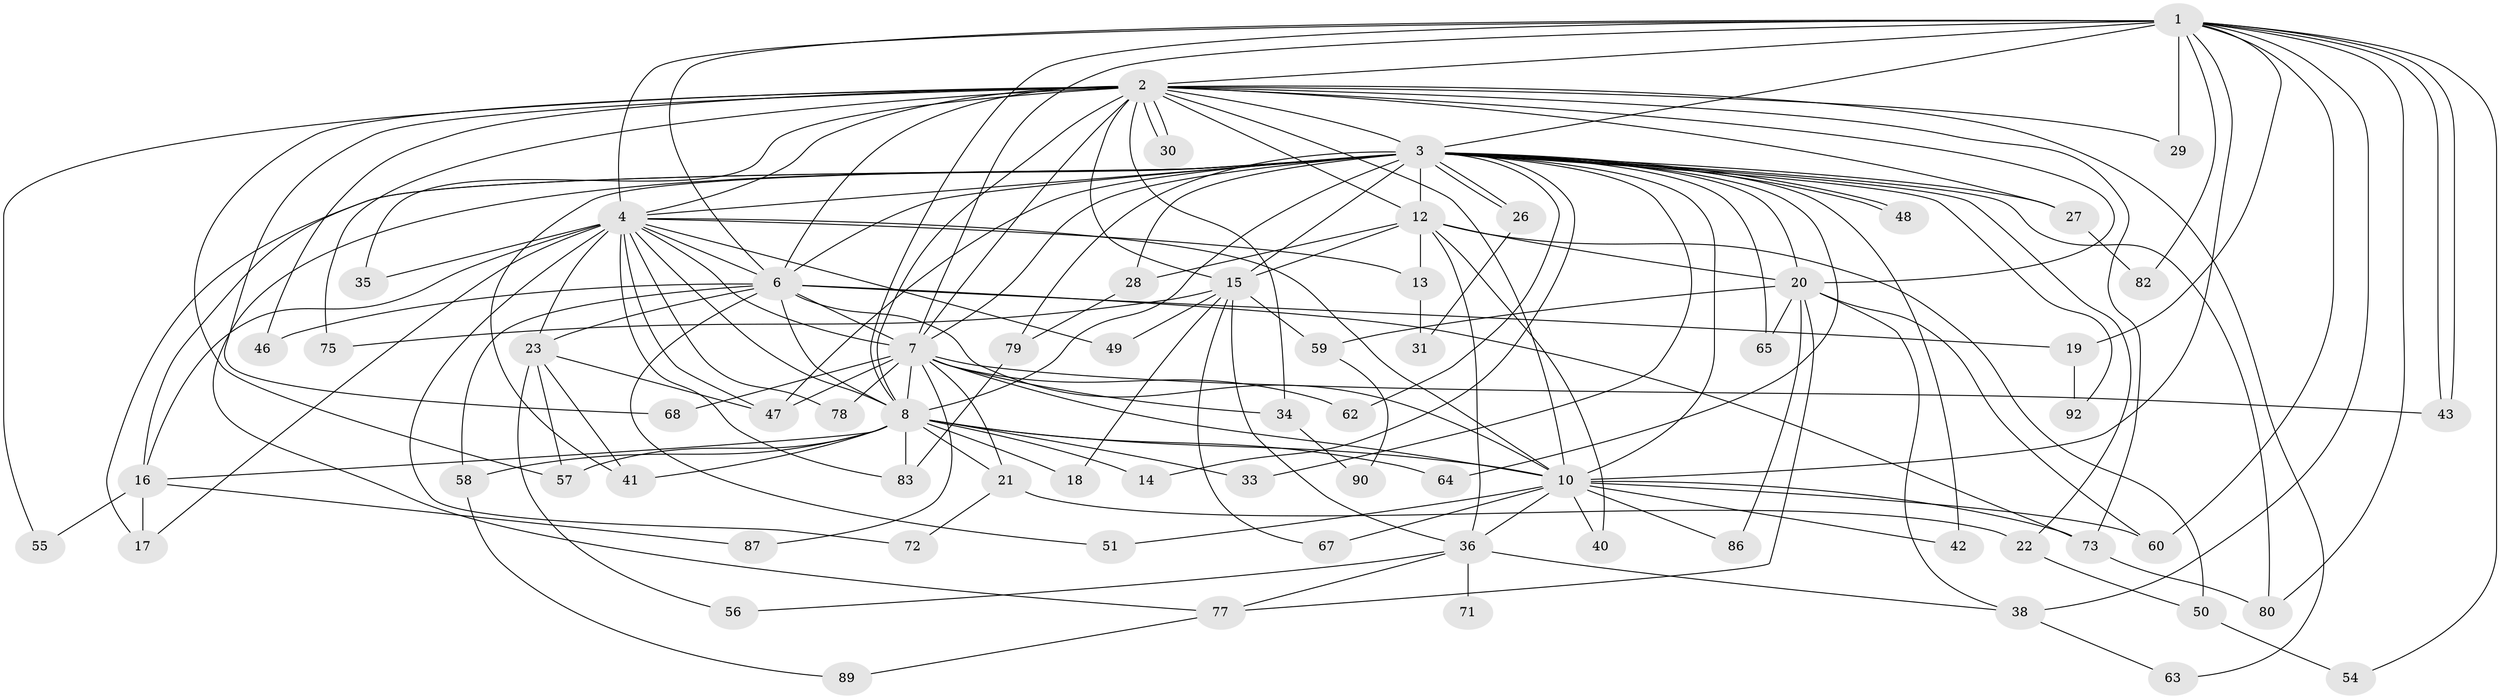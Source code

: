 // original degree distribution, {18: 0.02127659574468085, 26: 0.010638297872340425, 27: 0.010638297872340425, 20: 0.010638297872340425, 17: 0.02127659574468085, 16: 0.010638297872340425, 19: 0.010638297872340425, 12: 0.010638297872340425, 4: 0.07446808510638298, 9: 0.02127659574468085, 3: 0.23404255319148937, 2: 0.5106382978723404, 5: 0.02127659574468085, 6: 0.031914893617021274}
// Generated by graph-tools (version 1.1) at 2025/10/02/27/25 16:10:57]
// undirected, 69 vertices, 165 edges
graph export_dot {
graph [start="1"]
  node [color=gray90,style=filled];
  1 [super="+61"];
  2 [super="+52"];
  3 [super="+5"];
  4 [super="+85"];
  6 [super="+32"];
  7 [super="+11"];
  8 [super="+9"];
  10 [super="+88"];
  12 [super="+45"];
  13;
  14;
  15 [super="+24"];
  16 [super="+25"];
  17 [super="+76"];
  18;
  19;
  20 [super="+37"];
  21;
  22;
  23 [super="+66"];
  26;
  27;
  28;
  29;
  30;
  31;
  33;
  34 [super="+74"];
  35;
  36 [super="+39"];
  38 [super="+53"];
  40;
  41;
  42;
  43 [super="+44"];
  46;
  47 [super="+69"];
  48;
  49;
  50;
  51;
  54;
  55;
  56;
  57 [super="+70"];
  58;
  59;
  60 [super="+94"];
  62;
  63;
  64;
  65;
  67;
  68;
  71;
  72;
  73 [super="+81"];
  75;
  77 [super="+93"];
  78;
  79;
  80 [super="+91"];
  82;
  83 [super="+84"];
  86;
  87;
  89;
  90;
  92;
  1 -- 2;
  1 -- 3 [weight=2];
  1 -- 4 [weight=2];
  1 -- 6;
  1 -- 7;
  1 -- 8 [weight=2];
  1 -- 10;
  1 -- 19;
  1 -- 29;
  1 -- 38;
  1 -- 43;
  1 -- 43;
  1 -- 54;
  1 -- 82;
  1 -- 80;
  1 -- 60;
  2 -- 3 [weight=3];
  2 -- 4;
  2 -- 6;
  2 -- 7;
  2 -- 8 [weight=2];
  2 -- 10;
  2 -- 12;
  2 -- 15;
  2 -- 20;
  2 -- 27;
  2 -- 29;
  2 -- 30;
  2 -- 30;
  2 -- 34;
  2 -- 35;
  2 -- 46;
  2 -- 55;
  2 -- 57;
  2 -- 63;
  2 -- 68;
  2 -- 73;
  2 -- 75;
  3 -- 4 [weight=2];
  3 -- 6 [weight=2];
  3 -- 7 [weight=2];
  3 -- 8 [weight=4];
  3 -- 10 [weight=2];
  3 -- 12;
  3 -- 16;
  3 -- 17;
  3 -- 26;
  3 -- 26;
  3 -- 28;
  3 -- 33;
  3 -- 41;
  3 -- 47;
  3 -- 48;
  3 -- 48;
  3 -- 62;
  3 -- 64;
  3 -- 65;
  3 -- 77;
  3 -- 79;
  3 -- 14;
  3 -- 15 [weight=2];
  3 -- 20;
  3 -- 22;
  3 -- 27;
  3 -- 92;
  3 -- 42;
  3 -- 80;
  4 -- 6;
  4 -- 7;
  4 -- 8 [weight=2];
  4 -- 10;
  4 -- 13;
  4 -- 16;
  4 -- 23;
  4 -- 35;
  4 -- 49;
  4 -- 72;
  4 -- 78;
  4 -- 83;
  4 -- 47;
  4 -- 17;
  6 -- 7 [weight=2];
  6 -- 8 [weight=2];
  6 -- 10;
  6 -- 19;
  6 -- 23;
  6 -- 46;
  6 -- 51;
  6 -- 58;
  6 -- 73;
  7 -- 8 [weight=3];
  7 -- 10 [weight=2];
  7 -- 21;
  7 -- 34 [weight=2];
  7 -- 47;
  7 -- 62;
  7 -- 68;
  7 -- 87;
  7 -- 78;
  7 -- 43;
  8 -- 10 [weight=2];
  8 -- 14;
  8 -- 21;
  8 -- 41;
  8 -- 58;
  8 -- 64;
  8 -- 83;
  8 -- 57;
  8 -- 16;
  8 -- 33;
  8 -- 18;
  10 -- 40;
  10 -- 42;
  10 -- 51;
  10 -- 60;
  10 -- 67;
  10 -- 73;
  10 -- 86;
  10 -- 36;
  12 -- 13;
  12 -- 28;
  12 -- 36;
  12 -- 40;
  12 -- 50;
  12 -- 15;
  12 -- 20;
  13 -- 31;
  15 -- 18;
  15 -- 36;
  15 -- 49;
  15 -- 59;
  15 -- 67;
  15 -- 75;
  16 -- 17;
  16 -- 55;
  16 -- 87;
  19 -- 92;
  20 -- 59;
  20 -- 77;
  20 -- 65;
  20 -- 38;
  20 -- 86;
  20 -- 60;
  21 -- 22;
  21 -- 72;
  22 -- 50;
  23 -- 56;
  23 -- 57;
  23 -- 41;
  23 -- 47;
  26 -- 31;
  27 -- 82;
  28 -- 79;
  34 -- 90;
  36 -- 56;
  36 -- 38;
  36 -- 71;
  36 -- 77;
  38 -- 63;
  50 -- 54;
  58 -- 89;
  59 -- 90;
  73 -- 80;
  77 -- 89;
  79 -- 83;
}
